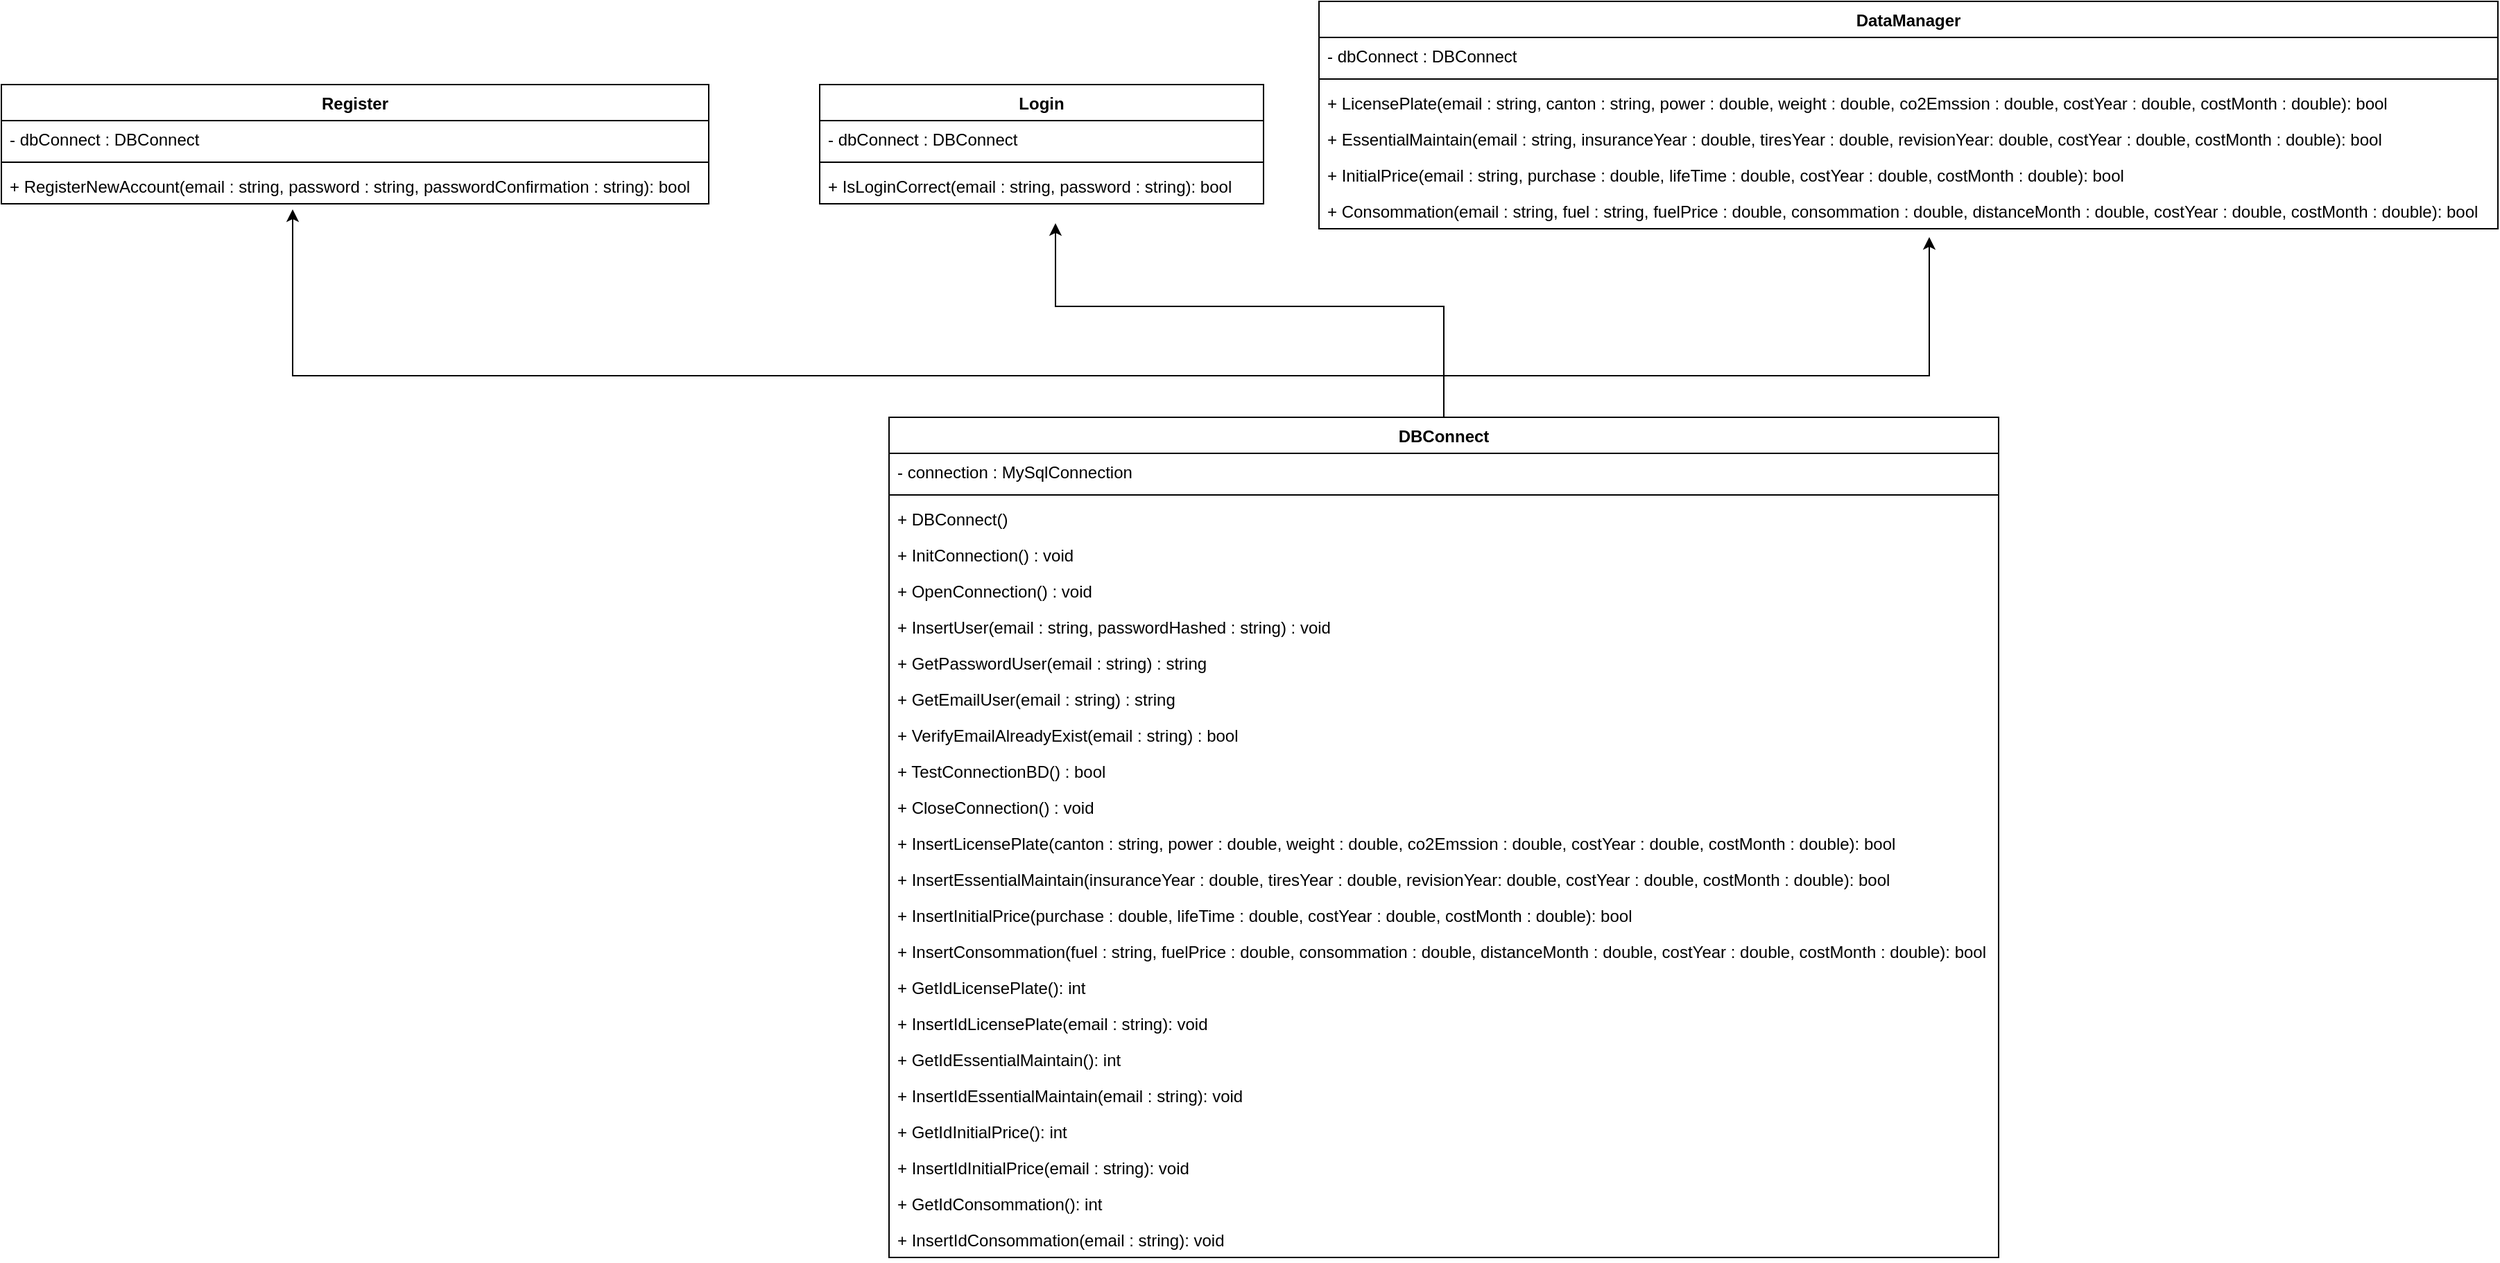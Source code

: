 <mxfile version="12.4.2" type="device" pages="1"><diagram id="-sykMPhhR_Rqp7SQ61lB" name="Diagramme de classe"><mxGraphModel dx="2591" dy="822" grid="1" gridSize="10" guides="1" tooltips="1" connect="1" arrows="1" fold="1" page="1" pageScale="1" pageWidth="1169" pageHeight="827" math="0" shadow="0"><root><mxCell id="0"/><mxCell id="1" parent="0"/><mxCell id="Oq_2yFGlB-gFQea5BF6U-1" value="Register" style="swimlane;fontStyle=1;align=center;verticalAlign=top;childLayout=stackLayout;horizontal=1;startSize=26;horizontalStack=0;resizeParent=1;resizeParentMax=0;resizeLast=0;collapsible=1;marginBottom=0;" vertex="1" parent="1"><mxGeometry x="-390" y="180" width="510" height="86" as="geometry"/></mxCell><mxCell id="Oq_2yFGlB-gFQea5BF6U-2" value="- dbConnect : DBConnect" style="text;strokeColor=none;fillColor=none;align=left;verticalAlign=top;spacingLeft=4;spacingRight=4;overflow=hidden;rotatable=0;points=[[0,0.5],[1,0.5]];portConstraint=eastwest;" vertex="1" parent="Oq_2yFGlB-gFQea5BF6U-1"><mxGeometry y="26" width="510" height="26" as="geometry"/></mxCell><mxCell id="Oq_2yFGlB-gFQea5BF6U-3" value="" style="line;strokeWidth=1;fillColor=none;align=left;verticalAlign=middle;spacingTop=-1;spacingLeft=3;spacingRight=3;rotatable=0;labelPosition=right;points=[];portConstraint=eastwest;" vertex="1" parent="Oq_2yFGlB-gFQea5BF6U-1"><mxGeometry y="52" width="510" height="8" as="geometry"/></mxCell><mxCell id="Oq_2yFGlB-gFQea5BF6U-4" value="+ RegisterNewAccount(email : string, password : string, passwordConfirmation : string): bool" style="text;strokeColor=none;fillColor=none;align=left;verticalAlign=top;spacingLeft=4;spacingRight=4;overflow=hidden;rotatable=0;points=[[0,0.5],[1,0.5]];portConstraint=eastwest;" vertex="1" parent="Oq_2yFGlB-gFQea5BF6U-1"><mxGeometry y="60" width="510" height="26" as="geometry"/></mxCell><mxCell id="Oq_2yFGlB-gFQea5BF6U-5" value="Login" style="swimlane;fontStyle=1;align=center;verticalAlign=top;childLayout=stackLayout;horizontal=1;startSize=26;horizontalStack=0;resizeParent=1;resizeParentMax=0;resizeLast=0;collapsible=1;marginBottom=0;" vertex="1" parent="1"><mxGeometry x="200" y="180" width="320" height="86" as="geometry"/></mxCell><mxCell id="Oq_2yFGlB-gFQea5BF6U-6" value="- dbConnect : DBConnect" style="text;strokeColor=none;fillColor=none;align=left;verticalAlign=top;spacingLeft=4;spacingRight=4;overflow=hidden;rotatable=0;points=[[0,0.5],[1,0.5]];portConstraint=eastwest;" vertex="1" parent="Oq_2yFGlB-gFQea5BF6U-5"><mxGeometry y="26" width="320" height="26" as="geometry"/></mxCell><mxCell id="Oq_2yFGlB-gFQea5BF6U-7" value="" style="line;strokeWidth=1;fillColor=none;align=left;verticalAlign=middle;spacingTop=-1;spacingLeft=3;spacingRight=3;rotatable=0;labelPosition=right;points=[];portConstraint=eastwest;" vertex="1" parent="Oq_2yFGlB-gFQea5BF6U-5"><mxGeometry y="52" width="320" height="8" as="geometry"/></mxCell><mxCell id="Oq_2yFGlB-gFQea5BF6U-8" value="+ IsLoginCorrect(email : string, password : string): bool" style="text;strokeColor=none;fillColor=none;align=left;verticalAlign=top;spacingLeft=4;spacingRight=4;overflow=hidden;rotatable=0;points=[[0,0.5],[1,0.5]];portConstraint=eastwest;" vertex="1" parent="Oq_2yFGlB-gFQea5BF6U-5"><mxGeometry y="60" width="320" height="26" as="geometry"/></mxCell><mxCell id="Oq_2yFGlB-gFQea5BF6U-9" value="DataManager" style="swimlane;fontStyle=1;align=center;verticalAlign=top;childLayout=stackLayout;horizontal=1;startSize=26;horizontalStack=0;resizeParent=1;resizeParentMax=0;resizeLast=0;collapsible=1;marginBottom=0;" vertex="1" parent="1"><mxGeometry x="560" y="120" width="850" height="164" as="geometry"/></mxCell><mxCell id="Oq_2yFGlB-gFQea5BF6U-10" value="- dbConnect : DBConnect" style="text;strokeColor=none;fillColor=none;align=left;verticalAlign=top;spacingLeft=4;spacingRight=4;overflow=hidden;rotatable=0;points=[[0,0.5],[1,0.5]];portConstraint=eastwest;" vertex="1" parent="Oq_2yFGlB-gFQea5BF6U-9"><mxGeometry y="26" width="850" height="26" as="geometry"/></mxCell><mxCell id="Oq_2yFGlB-gFQea5BF6U-11" value="" style="line;strokeWidth=1;fillColor=none;align=left;verticalAlign=middle;spacingTop=-1;spacingLeft=3;spacingRight=3;rotatable=0;labelPosition=right;points=[];portConstraint=eastwest;" vertex="1" parent="Oq_2yFGlB-gFQea5BF6U-9"><mxGeometry y="52" width="850" height="8" as="geometry"/></mxCell><mxCell id="Oq_2yFGlB-gFQea5BF6U-12" value="+ LicensePlate(email : string, canton : string, power : double, weight : double, co2Emssion : double, costYear : double, costMonth : double): bool" style="text;strokeColor=none;fillColor=none;align=left;verticalAlign=top;spacingLeft=4;spacingRight=4;overflow=hidden;rotatable=0;points=[[0,0.5],[1,0.5]];portConstraint=eastwest;" vertex="1" parent="Oq_2yFGlB-gFQea5BF6U-9"><mxGeometry y="60" width="850" height="26" as="geometry"/></mxCell><mxCell id="Oq_2yFGlB-gFQea5BF6U-17" value="+ EssentialMaintain(email : string, insuranceYear : double, tiresYear : double, revisionYear: double, costYear : double, costMonth : double): bool" style="text;strokeColor=none;fillColor=none;align=left;verticalAlign=top;spacingLeft=4;spacingRight=4;overflow=hidden;rotatable=0;points=[[0,0.5],[1,0.5]];portConstraint=eastwest;" vertex="1" parent="Oq_2yFGlB-gFQea5BF6U-9"><mxGeometry y="86" width="850" height="26" as="geometry"/></mxCell><mxCell id="Oq_2yFGlB-gFQea5BF6U-18" value="+ InitialPrice(email : string, purchase : double, lifeTime : double, costYear : double, costMonth : double): bool" style="text;strokeColor=none;fillColor=none;align=left;verticalAlign=top;spacingLeft=4;spacingRight=4;overflow=hidden;rotatable=0;points=[[0,0.5],[1,0.5]];portConstraint=eastwest;" vertex="1" parent="Oq_2yFGlB-gFQea5BF6U-9"><mxGeometry y="112" width="850" height="26" as="geometry"/></mxCell><mxCell id="Oq_2yFGlB-gFQea5BF6U-19" value="+ Consommation(email : string, fuel : string, fuelPrice : double, consommation : double, distanceMonth : double, costYear : double, costMonth : double): bool" style="text;strokeColor=none;fillColor=none;align=left;verticalAlign=top;spacingLeft=4;spacingRight=4;overflow=hidden;rotatable=0;points=[[0,0.5],[1,0.5]];portConstraint=eastwest;" vertex="1" parent="Oq_2yFGlB-gFQea5BF6U-9"><mxGeometry y="138" width="850" height="26" as="geometry"/></mxCell><mxCell id="Oq_2yFGlB-gFQea5BF6U-41" style="edgeStyle=orthogonalEdgeStyle;rounded=0;orthogonalLoop=1;jettySize=auto;html=1;exitX=0.5;exitY=0;exitDx=0;exitDy=0;" edge="1" parent="1" source="Oq_2yFGlB-gFQea5BF6U-13"><mxGeometry relative="1" as="geometry"><mxPoint x="1000" y="290" as="targetPoint"/><Array as="points"><mxPoint x="650" y="390"/><mxPoint x="1000" y="390"/></Array></mxGeometry></mxCell><mxCell id="Oq_2yFGlB-gFQea5BF6U-42" style="edgeStyle=orthogonalEdgeStyle;rounded=0;orthogonalLoop=1;jettySize=auto;html=1;exitX=0.5;exitY=0;exitDx=0;exitDy=0;" edge="1" parent="1" source="Oq_2yFGlB-gFQea5BF6U-13"><mxGeometry relative="1" as="geometry"><mxPoint x="-180" y="270" as="targetPoint"/><Array as="points"><mxPoint x="650" y="390"/><mxPoint x="-180" y="390"/></Array></mxGeometry></mxCell><mxCell id="Oq_2yFGlB-gFQea5BF6U-43" style="edgeStyle=orthogonalEdgeStyle;rounded=0;orthogonalLoop=1;jettySize=auto;html=1;exitX=0.5;exitY=0;exitDx=0;exitDy=0;" edge="1" parent="1" source="Oq_2yFGlB-gFQea5BF6U-13"><mxGeometry relative="1" as="geometry"><mxPoint x="370" y="280" as="targetPoint"/><Array as="points"><mxPoint x="650" y="340"/><mxPoint x="370" y="340"/></Array></mxGeometry></mxCell><mxCell id="Oq_2yFGlB-gFQea5BF6U-13" value="DBConnect" style="swimlane;fontStyle=1;align=center;verticalAlign=top;childLayout=stackLayout;horizontal=1;startSize=26;horizontalStack=0;resizeParent=1;resizeParentMax=0;resizeLast=0;collapsible=1;marginBottom=0;" vertex="1" parent="1"><mxGeometry x="250" y="420" width="800" height="606" as="geometry"/></mxCell><mxCell id="Oq_2yFGlB-gFQea5BF6U-14" value="- connection : MySqlConnection" style="text;strokeColor=none;fillColor=none;align=left;verticalAlign=top;spacingLeft=4;spacingRight=4;overflow=hidden;rotatable=0;points=[[0,0.5],[1,0.5]];portConstraint=eastwest;" vertex="1" parent="Oq_2yFGlB-gFQea5BF6U-13"><mxGeometry y="26" width="800" height="26" as="geometry"/></mxCell><mxCell id="Oq_2yFGlB-gFQea5BF6U-15" value="" style="line;strokeWidth=1;fillColor=none;align=left;verticalAlign=middle;spacingTop=-1;spacingLeft=3;spacingRight=3;rotatable=0;labelPosition=right;points=[];portConstraint=eastwest;" vertex="1" parent="Oq_2yFGlB-gFQea5BF6U-13"><mxGeometry y="52" width="800" height="8" as="geometry"/></mxCell><mxCell id="Oq_2yFGlB-gFQea5BF6U-16" value="+ DBConnect()" style="text;strokeColor=none;fillColor=none;align=left;verticalAlign=top;spacingLeft=4;spacingRight=4;overflow=hidden;rotatable=0;points=[[0,0.5],[1,0.5]];portConstraint=eastwest;" vertex="1" parent="Oq_2yFGlB-gFQea5BF6U-13"><mxGeometry y="60" width="800" height="26" as="geometry"/></mxCell><mxCell id="Oq_2yFGlB-gFQea5BF6U-20" value="+ InitConnection() : void" style="text;strokeColor=none;fillColor=none;align=left;verticalAlign=top;spacingLeft=4;spacingRight=4;overflow=hidden;rotatable=0;points=[[0,0.5],[1,0.5]];portConstraint=eastwest;" vertex="1" parent="Oq_2yFGlB-gFQea5BF6U-13"><mxGeometry y="86" width="800" height="26" as="geometry"/></mxCell><mxCell id="Oq_2yFGlB-gFQea5BF6U-21" value="+ OpenConnection() : void" style="text;strokeColor=none;fillColor=none;align=left;verticalAlign=top;spacingLeft=4;spacingRight=4;overflow=hidden;rotatable=0;points=[[0,0.5],[1,0.5]];portConstraint=eastwest;" vertex="1" parent="Oq_2yFGlB-gFQea5BF6U-13"><mxGeometry y="112" width="800" height="26" as="geometry"/></mxCell><mxCell id="Oq_2yFGlB-gFQea5BF6U-22" value="+ InsertUser(email : string, passwordHashed : string) : void" style="text;strokeColor=none;fillColor=none;align=left;verticalAlign=top;spacingLeft=4;spacingRight=4;overflow=hidden;rotatable=0;points=[[0,0.5],[1,0.5]];portConstraint=eastwest;" vertex="1" parent="Oq_2yFGlB-gFQea5BF6U-13"><mxGeometry y="138" width="800" height="26" as="geometry"/></mxCell><mxCell id="Oq_2yFGlB-gFQea5BF6U-23" value="+ GetPasswordUser(email : string) : string" style="text;strokeColor=none;fillColor=none;align=left;verticalAlign=top;spacingLeft=4;spacingRight=4;overflow=hidden;rotatable=0;points=[[0,0.5],[1,0.5]];portConstraint=eastwest;" vertex="1" parent="Oq_2yFGlB-gFQea5BF6U-13"><mxGeometry y="164" width="800" height="26" as="geometry"/></mxCell><mxCell id="Oq_2yFGlB-gFQea5BF6U-24" value="+ GetEmailUser(email : string) : string" style="text;strokeColor=none;fillColor=none;align=left;verticalAlign=top;spacingLeft=4;spacingRight=4;overflow=hidden;rotatable=0;points=[[0,0.5],[1,0.5]];portConstraint=eastwest;" vertex="1" parent="Oq_2yFGlB-gFQea5BF6U-13"><mxGeometry y="190" width="800" height="26" as="geometry"/></mxCell><mxCell id="Oq_2yFGlB-gFQea5BF6U-25" value="+ VerifyEmailAlreadyExist(email : string) : bool" style="text;strokeColor=none;fillColor=none;align=left;verticalAlign=top;spacingLeft=4;spacingRight=4;overflow=hidden;rotatable=0;points=[[0,0.5],[1,0.5]];portConstraint=eastwest;" vertex="1" parent="Oq_2yFGlB-gFQea5BF6U-13"><mxGeometry y="216" width="800" height="26" as="geometry"/></mxCell><mxCell id="Oq_2yFGlB-gFQea5BF6U-26" value="+ TestConnectionBD() : bool" style="text;strokeColor=none;fillColor=none;align=left;verticalAlign=top;spacingLeft=4;spacingRight=4;overflow=hidden;rotatable=0;points=[[0,0.5],[1,0.5]];portConstraint=eastwest;" vertex="1" parent="Oq_2yFGlB-gFQea5BF6U-13"><mxGeometry y="242" width="800" height="26" as="geometry"/></mxCell><mxCell id="Oq_2yFGlB-gFQea5BF6U-27" value="+ CloseConnection() : void" style="text;strokeColor=none;fillColor=none;align=left;verticalAlign=top;spacingLeft=4;spacingRight=4;overflow=hidden;rotatable=0;points=[[0,0.5],[1,0.5]];portConstraint=eastwest;" vertex="1" parent="Oq_2yFGlB-gFQea5BF6U-13"><mxGeometry y="268" width="800" height="26" as="geometry"/></mxCell><mxCell id="Oq_2yFGlB-gFQea5BF6U-28" value="+ InsertLicensePlate(canton : string, power : double, weight : double, co2Emssion : double, costYear : double, costMonth : double): bool" style="text;strokeColor=none;fillColor=none;align=left;verticalAlign=top;spacingLeft=4;spacingRight=4;overflow=hidden;rotatable=0;points=[[0,0.5],[1,0.5]];portConstraint=eastwest;" vertex="1" parent="Oq_2yFGlB-gFQea5BF6U-13"><mxGeometry y="294" width="800" height="26" as="geometry"/></mxCell><mxCell id="Oq_2yFGlB-gFQea5BF6U-29" value="+ InsertEssentialMaintain(insuranceYear : double, tiresYear : double, revisionYear: double, costYear : double, costMonth : double): bool" style="text;strokeColor=none;fillColor=none;align=left;verticalAlign=top;spacingLeft=4;spacingRight=4;overflow=hidden;rotatable=0;points=[[0,0.5],[1,0.5]];portConstraint=eastwest;" vertex="1" parent="Oq_2yFGlB-gFQea5BF6U-13"><mxGeometry y="320" width="800" height="26" as="geometry"/></mxCell><mxCell id="Oq_2yFGlB-gFQea5BF6U-30" value="+ InsertInitialPrice(purchase : double, lifeTime : double, costYear : double, costMonth : double): bool" style="text;strokeColor=none;fillColor=none;align=left;verticalAlign=top;spacingLeft=4;spacingRight=4;overflow=hidden;rotatable=0;points=[[0,0.5],[1,0.5]];portConstraint=eastwest;" vertex="1" parent="Oq_2yFGlB-gFQea5BF6U-13"><mxGeometry y="346" width="800" height="26" as="geometry"/></mxCell><mxCell id="Oq_2yFGlB-gFQea5BF6U-31" value="+ InsertConsommation(fuel : string, fuelPrice : double, consommation : double, distanceMonth : double, costYear : double, costMonth : double): bool" style="text;strokeColor=none;fillColor=none;align=left;verticalAlign=top;spacingLeft=4;spacingRight=4;overflow=hidden;rotatable=0;points=[[0,0.5],[1,0.5]];portConstraint=eastwest;" vertex="1" parent="Oq_2yFGlB-gFQea5BF6U-13"><mxGeometry y="372" width="800" height="26" as="geometry"/></mxCell><mxCell id="Oq_2yFGlB-gFQea5BF6U-32" value="+ GetIdLicensePlate(): int" style="text;strokeColor=none;fillColor=none;align=left;verticalAlign=top;spacingLeft=4;spacingRight=4;overflow=hidden;rotatable=0;points=[[0,0.5],[1,0.5]];portConstraint=eastwest;" vertex="1" parent="Oq_2yFGlB-gFQea5BF6U-13"><mxGeometry y="398" width="800" height="26" as="geometry"/></mxCell><mxCell id="Oq_2yFGlB-gFQea5BF6U-33" value="+ InsertIdLicensePlate(email : string): void" style="text;strokeColor=none;fillColor=none;align=left;verticalAlign=top;spacingLeft=4;spacingRight=4;overflow=hidden;rotatable=0;points=[[0,0.5],[1,0.5]];portConstraint=eastwest;" vertex="1" parent="Oq_2yFGlB-gFQea5BF6U-13"><mxGeometry y="424" width="800" height="26" as="geometry"/></mxCell><mxCell id="Oq_2yFGlB-gFQea5BF6U-34" value="+ GetIdEssentialMaintain(): int" style="text;strokeColor=none;fillColor=none;align=left;verticalAlign=top;spacingLeft=4;spacingRight=4;overflow=hidden;rotatable=0;points=[[0,0.5],[1,0.5]];portConstraint=eastwest;" vertex="1" parent="Oq_2yFGlB-gFQea5BF6U-13"><mxGeometry y="450" width="800" height="26" as="geometry"/></mxCell><mxCell id="Oq_2yFGlB-gFQea5BF6U-35" value="+ InsertIdEssentialMaintain(email : string): void" style="text;strokeColor=none;fillColor=none;align=left;verticalAlign=top;spacingLeft=4;spacingRight=4;overflow=hidden;rotatable=0;points=[[0,0.5],[1,0.5]];portConstraint=eastwest;" vertex="1" parent="Oq_2yFGlB-gFQea5BF6U-13"><mxGeometry y="476" width="800" height="26" as="geometry"/></mxCell><mxCell id="Oq_2yFGlB-gFQea5BF6U-36" value="+ GetIdInitialPrice(): int" style="text;strokeColor=none;fillColor=none;align=left;verticalAlign=top;spacingLeft=4;spacingRight=4;overflow=hidden;rotatable=0;points=[[0,0.5],[1,0.5]];portConstraint=eastwest;" vertex="1" parent="Oq_2yFGlB-gFQea5BF6U-13"><mxGeometry y="502" width="800" height="26" as="geometry"/></mxCell><mxCell id="Oq_2yFGlB-gFQea5BF6U-37" value="+ InsertIdInitialPrice(email : string): void" style="text;strokeColor=none;fillColor=none;align=left;verticalAlign=top;spacingLeft=4;spacingRight=4;overflow=hidden;rotatable=0;points=[[0,0.5],[1,0.5]];portConstraint=eastwest;" vertex="1" parent="Oq_2yFGlB-gFQea5BF6U-13"><mxGeometry y="528" width="800" height="26" as="geometry"/></mxCell><mxCell id="Oq_2yFGlB-gFQea5BF6U-38" value="+ GetIdConsommation(): int" style="text;strokeColor=none;fillColor=none;align=left;verticalAlign=top;spacingLeft=4;spacingRight=4;overflow=hidden;rotatable=0;points=[[0,0.5],[1,0.5]];portConstraint=eastwest;" vertex="1" parent="Oq_2yFGlB-gFQea5BF6U-13"><mxGeometry y="554" width="800" height="26" as="geometry"/></mxCell><mxCell id="Oq_2yFGlB-gFQea5BF6U-39" value="+ InsertIdConsommation(email : string): void" style="text;strokeColor=none;fillColor=none;align=left;verticalAlign=top;spacingLeft=4;spacingRight=4;overflow=hidden;rotatable=0;points=[[0,0.5],[1,0.5]];portConstraint=eastwest;" vertex="1" parent="Oq_2yFGlB-gFQea5BF6U-13"><mxGeometry y="580" width="800" height="26" as="geometry"/></mxCell></root></mxGraphModel></diagram></mxfile>